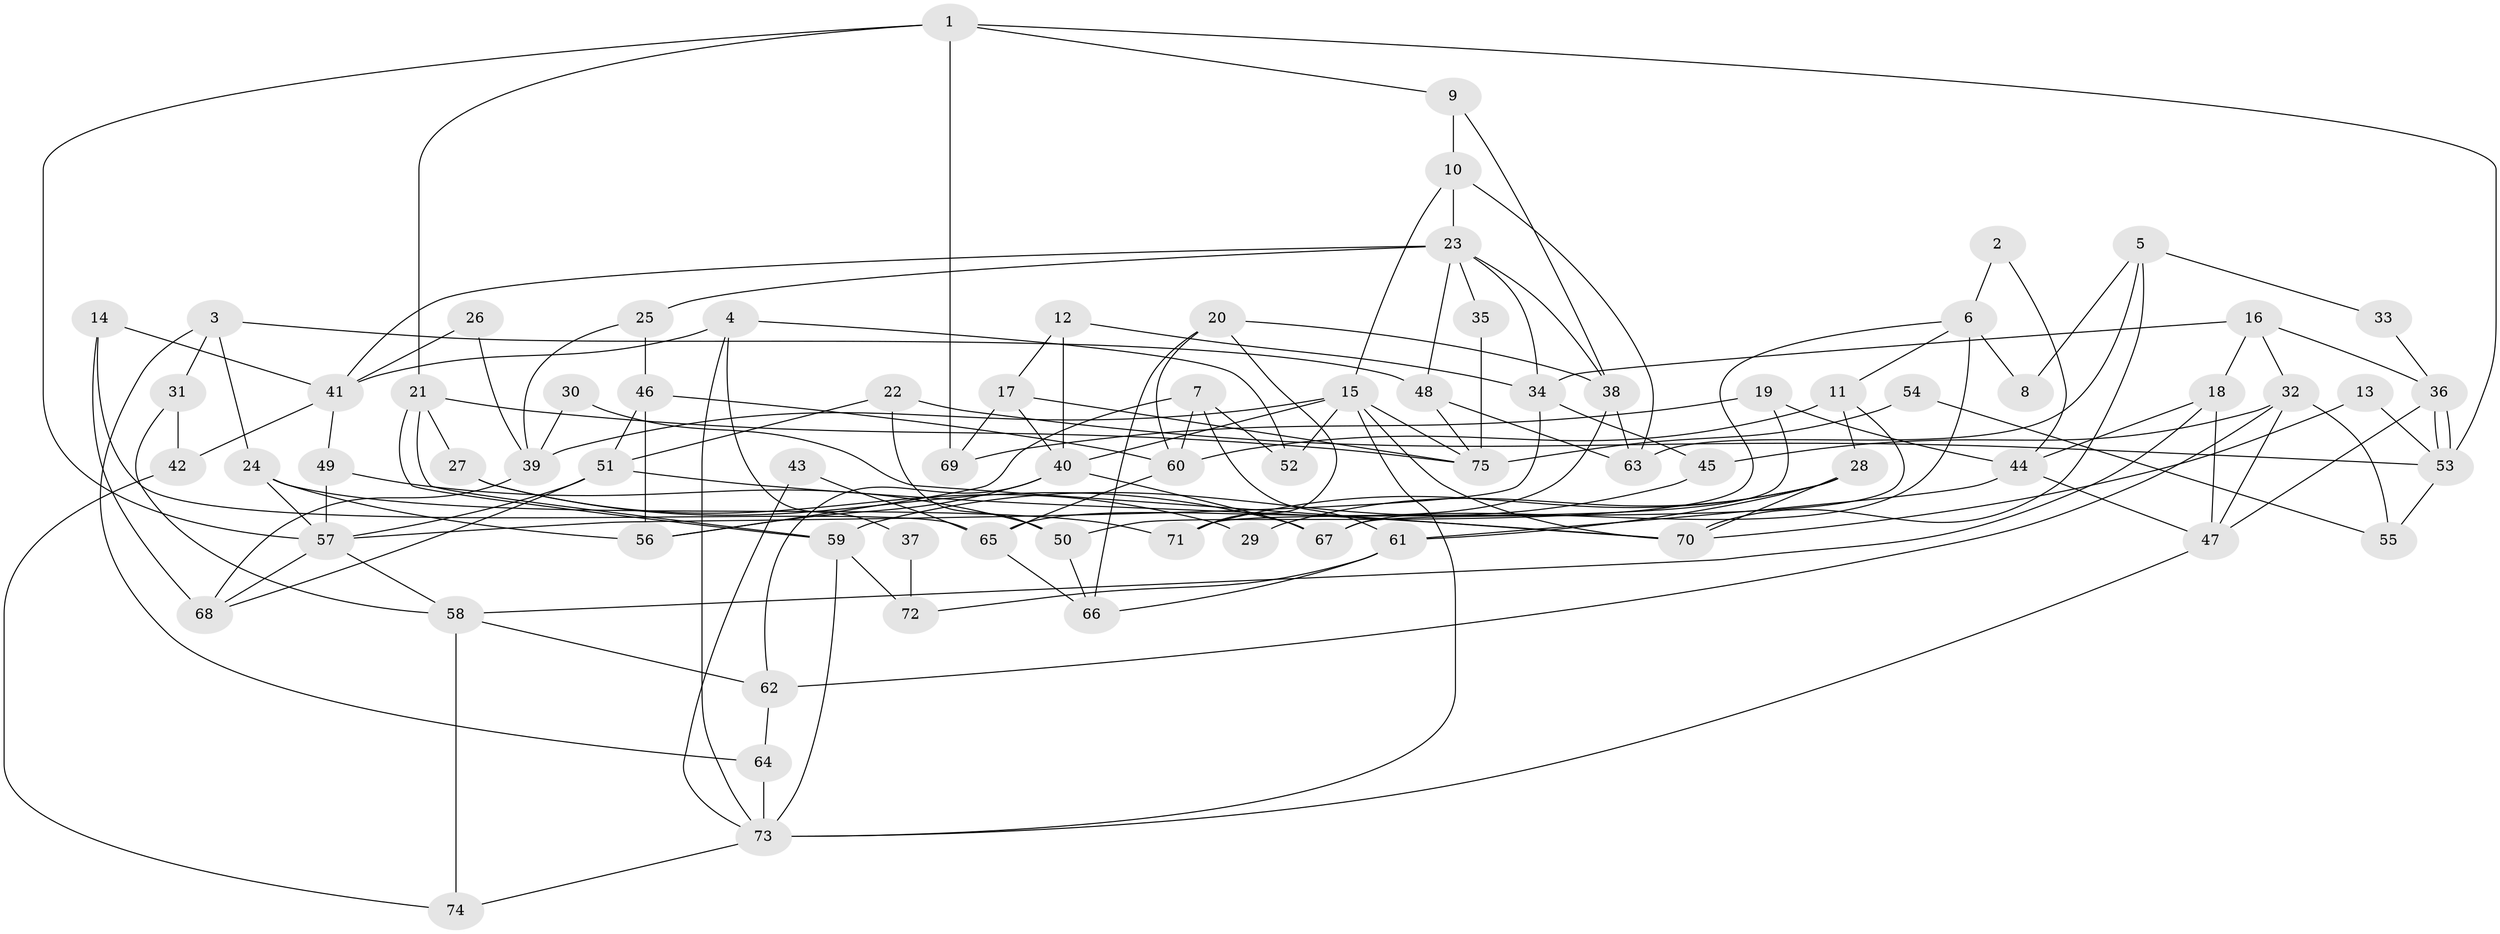 // coarse degree distribution, {4: 0.21739130434782608, 5: 0.13043478260869565, 6: 0.13043478260869565, 3: 0.043478260869565216, 8: 0.08695652173913043, 11: 0.08695652173913043, 2: 0.08695652173913043, 7: 0.08695652173913043, 9: 0.08695652173913043, 10: 0.043478260869565216}
// Generated by graph-tools (version 1.1) at 2025/37/03/04/25 23:37:13]
// undirected, 75 vertices, 150 edges
graph export_dot {
  node [color=gray90,style=filled];
  1;
  2;
  3;
  4;
  5;
  6;
  7;
  8;
  9;
  10;
  11;
  12;
  13;
  14;
  15;
  16;
  17;
  18;
  19;
  20;
  21;
  22;
  23;
  24;
  25;
  26;
  27;
  28;
  29;
  30;
  31;
  32;
  33;
  34;
  35;
  36;
  37;
  38;
  39;
  40;
  41;
  42;
  43;
  44;
  45;
  46;
  47;
  48;
  49;
  50;
  51;
  52;
  53;
  54;
  55;
  56;
  57;
  58;
  59;
  60;
  61;
  62;
  63;
  64;
  65;
  66;
  67;
  68;
  69;
  70;
  71;
  72;
  73;
  74;
  75;
  1 -- 57;
  1 -- 9;
  1 -- 21;
  1 -- 53;
  1 -- 69;
  2 -- 6;
  2 -- 44;
  3 -- 48;
  3 -- 24;
  3 -- 31;
  3 -- 64;
  4 -- 52;
  4 -- 73;
  4 -- 37;
  4 -- 41;
  5 -- 63;
  5 -- 70;
  5 -- 8;
  5 -- 33;
  6 -- 67;
  6 -- 50;
  6 -- 8;
  6 -- 11;
  7 -- 56;
  7 -- 60;
  7 -- 52;
  7 -- 61;
  9 -- 10;
  9 -- 38;
  10 -- 15;
  10 -- 23;
  10 -- 63;
  11 -- 28;
  11 -- 60;
  11 -- 67;
  12 -- 34;
  12 -- 40;
  12 -- 17;
  13 -- 70;
  13 -- 53;
  14 -- 41;
  14 -- 65;
  14 -- 68;
  15 -- 73;
  15 -- 75;
  15 -- 39;
  15 -- 40;
  15 -- 52;
  15 -- 70;
  16 -- 34;
  16 -- 36;
  16 -- 18;
  16 -- 32;
  17 -- 75;
  17 -- 40;
  17 -- 69;
  18 -- 47;
  18 -- 44;
  18 -- 58;
  19 -- 44;
  19 -- 69;
  19 -- 71;
  20 -- 60;
  20 -- 71;
  20 -- 38;
  20 -- 66;
  21 -- 59;
  21 -- 59;
  21 -- 27;
  21 -- 75;
  22 -- 53;
  22 -- 51;
  22 -- 50;
  23 -- 41;
  23 -- 38;
  23 -- 25;
  23 -- 34;
  23 -- 35;
  23 -- 48;
  24 -- 56;
  24 -- 57;
  24 -- 71;
  25 -- 39;
  25 -- 46;
  26 -- 41;
  26 -- 39;
  27 -- 67;
  27 -- 29;
  28 -- 61;
  28 -- 71;
  28 -- 29;
  28 -- 70;
  30 -- 70;
  30 -- 39;
  31 -- 58;
  31 -- 42;
  32 -- 62;
  32 -- 45;
  32 -- 47;
  32 -- 55;
  33 -- 36;
  34 -- 57;
  34 -- 45;
  35 -- 75;
  36 -- 47;
  36 -- 53;
  36 -- 53;
  37 -- 72;
  38 -- 65;
  38 -- 63;
  39 -- 68;
  40 -- 56;
  40 -- 62;
  40 -- 67;
  41 -- 42;
  41 -- 49;
  42 -- 74;
  43 -- 73;
  43 -- 65;
  44 -- 47;
  44 -- 61;
  45 -- 59;
  46 -- 51;
  46 -- 56;
  46 -- 60;
  47 -- 73;
  48 -- 63;
  48 -- 75;
  49 -- 50;
  49 -- 57;
  50 -- 66;
  51 -- 70;
  51 -- 57;
  51 -- 68;
  53 -- 55;
  54 -- 55;
  54 -- 75;
  57 -- 68;
  57 -- 58;
  58 -- 62;
  58 -- 74;
  59 -- 72;
  59 -- 73;
  60 -- 65;
  61 -- 66;
  61 -- 72;
  62 -- 64;
  64 -- 73;
  65 -- 66;
  73 -- 74;
}
